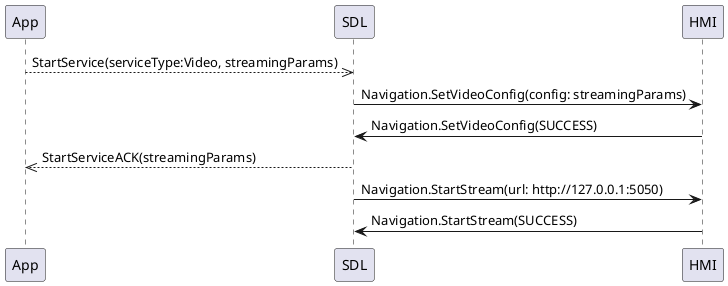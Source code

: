 @startuml
/'
Source file for sequence diagram
More information at https://plantuml.com/ 
'/

Participant "App" as A
Participant "SDL" as SDL
Participant "HMI" as HMI

A -->> SDL: StartService(serviceType:Video, streamingParams)
SDL -> HMI: Navigation.SetVideoConfig(config: streamingParams)
HMI -> SDL: Navigation.SetVideoConfig(SUCCESS)
SDL -->> A: StartServiceACK(streamingParams)
SDL -> HMI: Navigation.StartStream(url: http://127.0.0.1:5050)
HMI -> SDL: Navigation.StartStream(SUCCESS)

@enduml